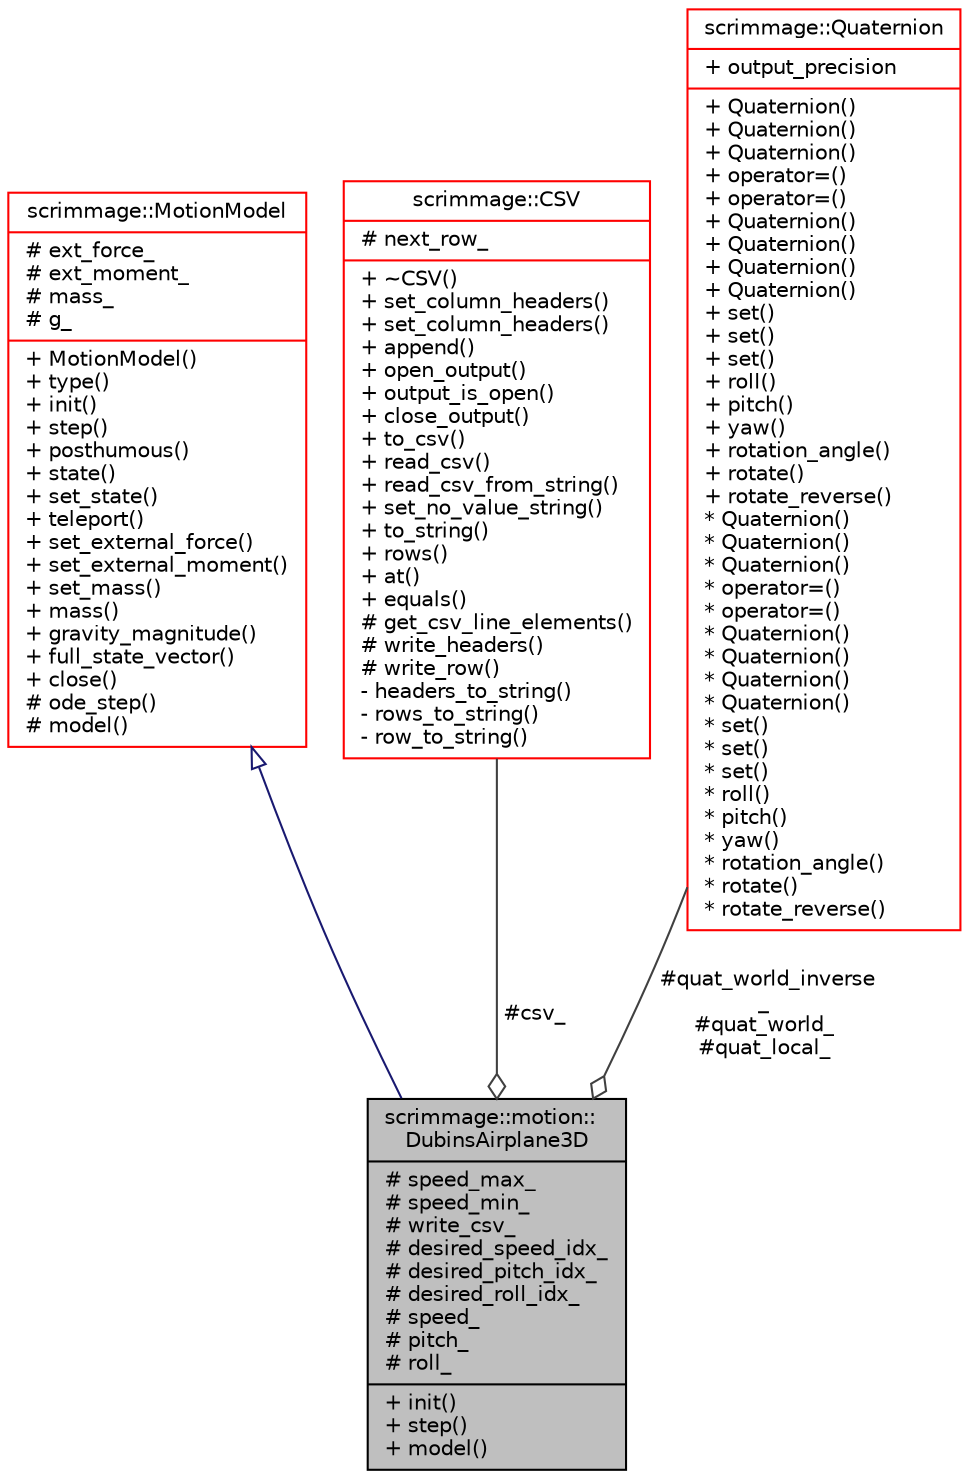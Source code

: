 digraph "scrimmage::motion::DubinsAirplane3D"
{
 // LATEX_PDF_SIZE
  edge [fontname="Helvetica",fontsize="10",labelfontname="Helvetica",labelfontsize="10"];
  node [fontname="Helvetica",fontsize="10",shape=record];
  Node1 [label="{scrimmage::motion::\lDubinsAirplane3D\n|# speed_max_\l# speed_min_\l# write_csv_\l# desired_speed_idx_\l# desired_pitch_idx_\l# desired_roll_idx_\l# speed_\l# pitch_\l# roll_\l|+ init()\l+ step()\l+ model()\l}",height=0.2,width=0.4,color="black", fillcolor="grey75", style="filled", fontcolor="black",tooltip=" "];
  Node2 -> Node1 [dir="back",color="midnightblue",fontsize="10",style="solid",arrowtail="onormal",fontname="Helvetica"];
  Node2 [label="{scrimmage::MotionModel\n|# ext_force_\l# ext_moment_\l# mass_\l# g_\l|+ MotionModel()\l+ type()\l+ init()\l+ step()\l+ posthumous()\l+ state()\l+ set_state()\l+ teleport()\l+ set_external_force()\l+ set_external_moment()\l+ set_mass()\l+ mass()\l+ gravity_magnitude()\l+ full_state_vector()\l+ close()\l# ode_step()\l# model()\l}",height=0.2,width=0.4,color="red", fillcolor="white", style="filled",URL="$classscrimmage_1_1MotionModel.html",tooltip=" "];
  Node92 -> Node1 [color="grey25",fontsize="10",style="solid",label=" #csv_" ,arrowhead="odiamond",fontname="Helvetica"];
  Node92 [label="{scrimmage::CSV\n|# next_row_\l|+ ~CSV()\l+ set_column_headers()\l+ set_column_headers()\l+ append()\l+ open_output()\l+ output_is_open()\l+ close_output()\l+ to_csv()\l+ read_csv()\l+ read_csv_from_string()\l+ set_no_value_string()\l+ to_string()\l+ rows()\l+ at()\l+ equals()\l# get_csv_line_elements()\l# write_headers()\l# write_row()\l- headers_to_string()\l- rows_to_string()\l- row_to_string()\l}",height=0.2,width=0.4,color="red", fillcolor="white", style="filled",URL="$classscrimmage_1_1CSV.html",tooltip=" "];
  Node81 -> Node1 [color="grey25",fontsize="10",style="solid",label=" #quat_world_inverse\l_\n#quat_world_\n#quat_local_" ,arrowhead="odiamond",fontname="Helvetica"];
  Node81 [label="{scrimmage::Quaternion\n|+ output_precision\l|+ Quaternion()\l+ Quaternion()\l+ Quaternion()\l+ operator=()\l+ operator=()\l+ Quaternion()\l+ Quaternion()\l+ Quaternion()\l+ Quaternion()\l+ set()\l+ set()\l+ set()\l+ roll()\l+ pitch()\l+ yaw()\l+ rotation_angle()\l+ rotate()\l+ rotate_reverse()\l* Quaternion()\l* Quaternion()\l* Quaternion()\l* operator=()\l* operator=()\l* Quaternion()\l* Quaternion()\l* Quaternion()\l* Quaternion()\l* set()\l* set()\l* set()\l* roll()\l* pitch()\l* yaw()\l* rotation_angle()\l* rotate()\l* rotate_reverse()\l}",height=0.2,width=0.4,color="red", fillcolor="white", style="filled",URL="$classscrimmage_1_1Quaternion.html",tooltip=" "];
}
